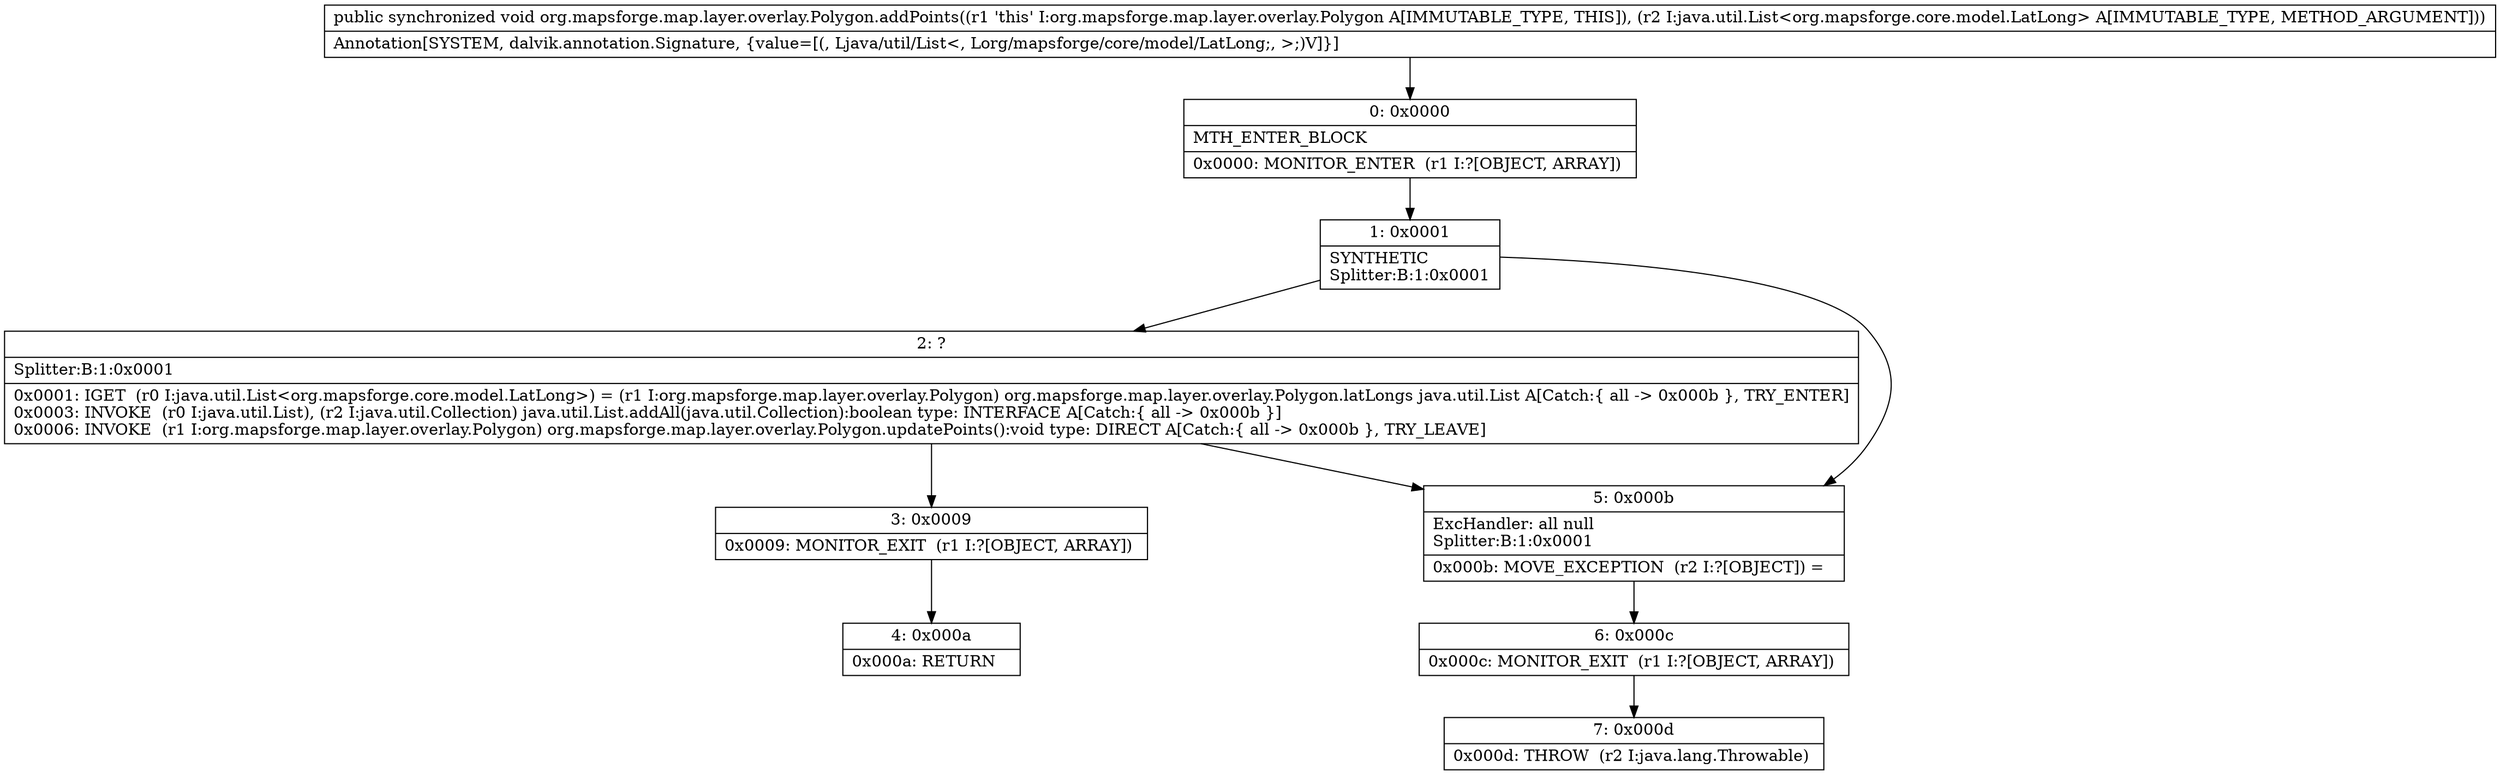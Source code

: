 digraph "CFG fororg.mapsforge.map.layer.overlay.Polygon.addPoints(Ljava\/util\/List;)V" {
Node_0 [shape=record,label="{0\:\ 0x0000|MTH_ENTER_BLOCK\l|0x0000: MONITOR_ENTER  (r1 I:?[OBJECT, ARRAY]) \l}"];
Node_1 [shape=record,label="{1\:\ 0x0001|SYNTHETIC\lSplitter:B:1:0x0001\l}"];
Node_2 [shape=record,label="{2\:\ ?|Splitter:B:1:0x0001\l|0x0001: IGET  (r0 I:java.util.List\<org.mapsforge.core.model.LatLong\>) = (r1 I:org.mapsforge.map.layer.overlay.Polygon) org.mapsforge.map.layer.overlay.Polygon.latLongs java.util.List A[Catch:\{ all \-\> 0x000b \}, TRY_ENTER]\l0x0003: INVOKE  (r0 I:java.util.List), (r2 I:java.util.Collection) java.util.List.addAll(java.util.Collection):boolean type: INTERFACE A[Catch:\{ all \-\> 0x000b \}]\l0x0006: INVOKE  (r1 I:org.mapsforge.map.layer.overlay.Polygon) org.mapsforge.map.layer.overlay.Polygon.updatePoints():void type: DIRECT A[Catch:\{ all \-\> 0x000b \}, TRY_LEAVE]\l}"];
Node_3 [shape=record,label="{3\:\ 0x0009|0x0009: MONITOR_EXIT  (r1 I:?[OBJECT, ARRAY]) \l}"];
Node_4 [shape=record,label="{4\:\ 0x000a|0x000a: RETURN   \l}"];
Node_5 [shape=record,label="{5\:\ 0x000b|ExcHandler: all null\lSplitter:B:1:0x0001\l|0x000b: MOVE_EXCEPTION  (r2 I:?[OBJECT]) =  \l}"];
Node_6 [shape=record,label="{6\:\ 0x000c|0x000c: MONITOR_EXIT  (r1 I:?[OBJECT, ARRAY]) \l}"];
Node_7 [shape=record,label="{7\:\ 0x000d|0x000d: THROW  (r2 I:java.lang.Throwable) \l}"];
MethodNode[shape=record,label="{public synchronized void org.mapsforge.map.layer.overlay.Polygon.addPoints((r1 'this' I:org.mapsforge.map.layer.overlay.Polygon A[IMMUTABLE_TYPE, THIS]), (r2 I:java.util.List\<org.mapsforge.core.model.LatLong\> A[IMMUTABLE_TYPE, METHOD_ARGUMENT]))  | Annotation[SYSTEM, dalvik.annotation.Signature, \{value=[(, Ljava\/util\/List\<, Lorg\/mapsforge\/core\/model\/LatLong;, \>;)V]\}]\l}"];
MethodNode -> Node_0;
Node_0 -> Node_1;
Node_1 -> Node_2;
Node_1 -> Node_5;
Node_2 -> Node_3;
Node_2 -> Node_5;
Node_3 -> Node_4;
Node_5 -> Node_6;
Node_6 -> Node_7;
}

